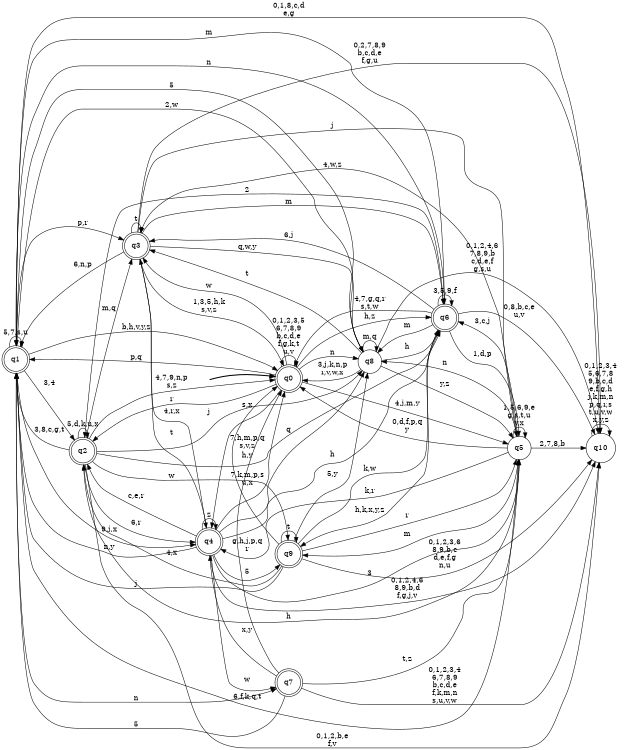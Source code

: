 digraph BlueStar {
__start0 [style = invis, shape = none, label = "", width = 0, height = 0];

rankdir=LR;
size="8,5";

s0 [style="rounded,filled", color="black", fillcolor="white" shape="doublecircle", label="q0"];
s1 [style="rounded,filled", color="black", fillcolor="white" shape="doublecircle", label="q1"];
s2 [style="rounded,filled", color="black", fillcolor="white" shape="doublecircle", label="q2"];
s3 [style="rounded,filled", color="black", fillcolor="white" shape="doublecircle", label="q3"];
s4 [style="rounded,filled", color="black", fillcolor="white" shape="doublecircle", label="q4"];
s5 [style="filled", color="black", fillcolor="white" shape="circle", label="q5"];
s6 [style="rounded,filled", color="black", fillcolor="white" shape="doublecircle", label="q6"];
s7 [style="rounded,filled", color="black", fillcolor="white" shape="doublecircle", label="q7"];
s8 [style="filled", color="black", fillcolor="white" shape="circle", label="q8"];
s9 [style="rounded,filled", color="black", fillcolor="white" shape="doublecircle", label="q9"];
s10 [style="filled", color="black", fillcolor="white" shape="circle", label="q10"];
subgraph cluster_main { 
	graph [pad=".75", ranksep="0.15", nodesep="0.15"];
	 style=invis; 
	__start0 -> s0 [penwidth=2];
}
s0 -> s0 [label="0,1,2,3,5\n6,7,8,9\nb,c,d,e\nf,g,k,t\nu,v"];
s0 -> s1 [label="p,q"];
s0 -> s2 [label="r"];
s0 -> s3 [label="w"];
s0 -> s4 [label="s,x"];
s0 -> s5 [label="4,j,m,y"];
s0 -> s6 [label="h,z"];
s0 -> s8 [label="n"];
s1 -> s0 [label="b,h,v,y,z"];
s1 -> s1 [label="5,7,s,u"];
s1 -> s2 [label="3,4"];
s1 -> s3 [label="p,r"];
s1 -> s4 [label="9,j,x"];
s1 -> s5 [label="6,f,k,q,t"];
s1 -> s6 [label="m"];
s1 -> s7 [label="n"];
s1 -> s8 [label="2,w"];
s1 -> s10 [label="0,1,8,c,d\ne,g"];
s2 -> s0 [label="4,7,9,n,p\ns,z"];
s2 -> s1 [label="3,8,c,g,t"];
s2 -> s2 [label="5,d,k,u,x"];
s2 -> s3 [label="m,q"];
s2 -> s4 [label="6,r"];
s2 -> s6 [label="h,y"];
s2 -> s8 [label="j"];
s2 -> s9 [label="w"];
s2 -> s10 [label="0,1,2,b,e\nf,v"];
s3 -> s0 [label="1,3,5,h,k\ns,v,z"];
s3 -> s1 [label="6,n,p"];
s3 -> s3 [label="t"];
s3 -> s4 [label="4,r,x"];
s3 -> s5 [label="j"];
s3 -> s6 [label="m"];
s3 -> s8 [label="q,w,y"];
s3 -> s10 [label="0,2,7,8,9\nb,c,d,e\nf,g,u"];
s4 -> s0 [label="7,k,m,p,s\nu,x"];
s4 -> s1 [label="n,y"];
s4 -> s2 [label="c,e,r"];
s4 -> s3 [label="t"];
s4 -> s4 [label="z"];
s4 -> s5 [label="3"];
s4 -> s6 [label="h"];
s4 -> s7 [label="w"];
s4 -> s8 [label="q"];
s4 -> s9 [label="5"];
s4 -> s10 [label="0,1,2,4,6\n8,9,b,d\nf,g,j,v"];
s5 -> s0 [label="0,d,f,p,q\ny"];
s5 -> s2 [label="h"];
s5 -> s3 [label="4,w,z"];
s5 -> s4 [label="k,r"];
s5 -> s5 [label="1,5,6,9,e\ng,s,t,u\nv,x"];
s5 -> s6 [label="3,c,j"];
s5 -> s8 [label="n"];
s5 -> s9 [label="m"];
s5 -> s10 [label="2,7,8,b"];
s6 -> s0 [label="4,7,g,q,r\ns,t,w"];
s6 -> s1 [label="n"];
s6 -> s2 [label="2"];
s6 -> s3 [label="6,j"];
s6 -> s5 [label="1,d,p"];
s6 -> s6 [label="3,5,9,f"];
s6 -> s8 [label="m"];
s6 -> s9 [label="h,k,x,y,z"];
s6 -> s10 [label="0,8,b,c,e\nu,v"];
s7 -> s0 [label="g,h,j,p,q\nr"];
s7 -> s1 [label="5"];
s7 -> s4 [label="x,y"];
s7 -> s5 [label="t,z"];
s7 -> s10 [label="0,1,2,3,4\n6,7,8,9\nb,c,d,e\nf,k,m,n\ns,u,v,w"];
s8 -> s0 [label="3,j,k,n,p\nr,v,w,x"];
s8 -> s1 [label="5"];
s8 -> s3 [label="t"];
s8 -> s5 [label="y,z"];
s8 -> s6 [label="h"];
s8 -> s8 [label="m,q"];
s8 -> s10 [label="0,1,2,4,6\n7,8,9,b\nc,d,e,f\ng,s,u"];
s9 -> s0 [label="7,h,m,p,q\ns,v,z"];
s9 -> s1 [label="j"];
s9 -> s2 [label="4,x"];
s9 -> s5 [label="r"];
s9 -> s6 [label="k,w"];
s9 -> s8 [label="5,y"];
s9 -> s9 [label="t"];
s9 -> s10 [label="0,1,2,3,6\n8,9,b,c\nd,e,f,g\nn,u"];
s10 -> s10 [label="0,1,2,3,4\n5,6,7,8\n9,b,c,d\ne,f,g,h\nj,k,m,n\np,q,r,s\nt,u,v,w\nx,y,z"];

}